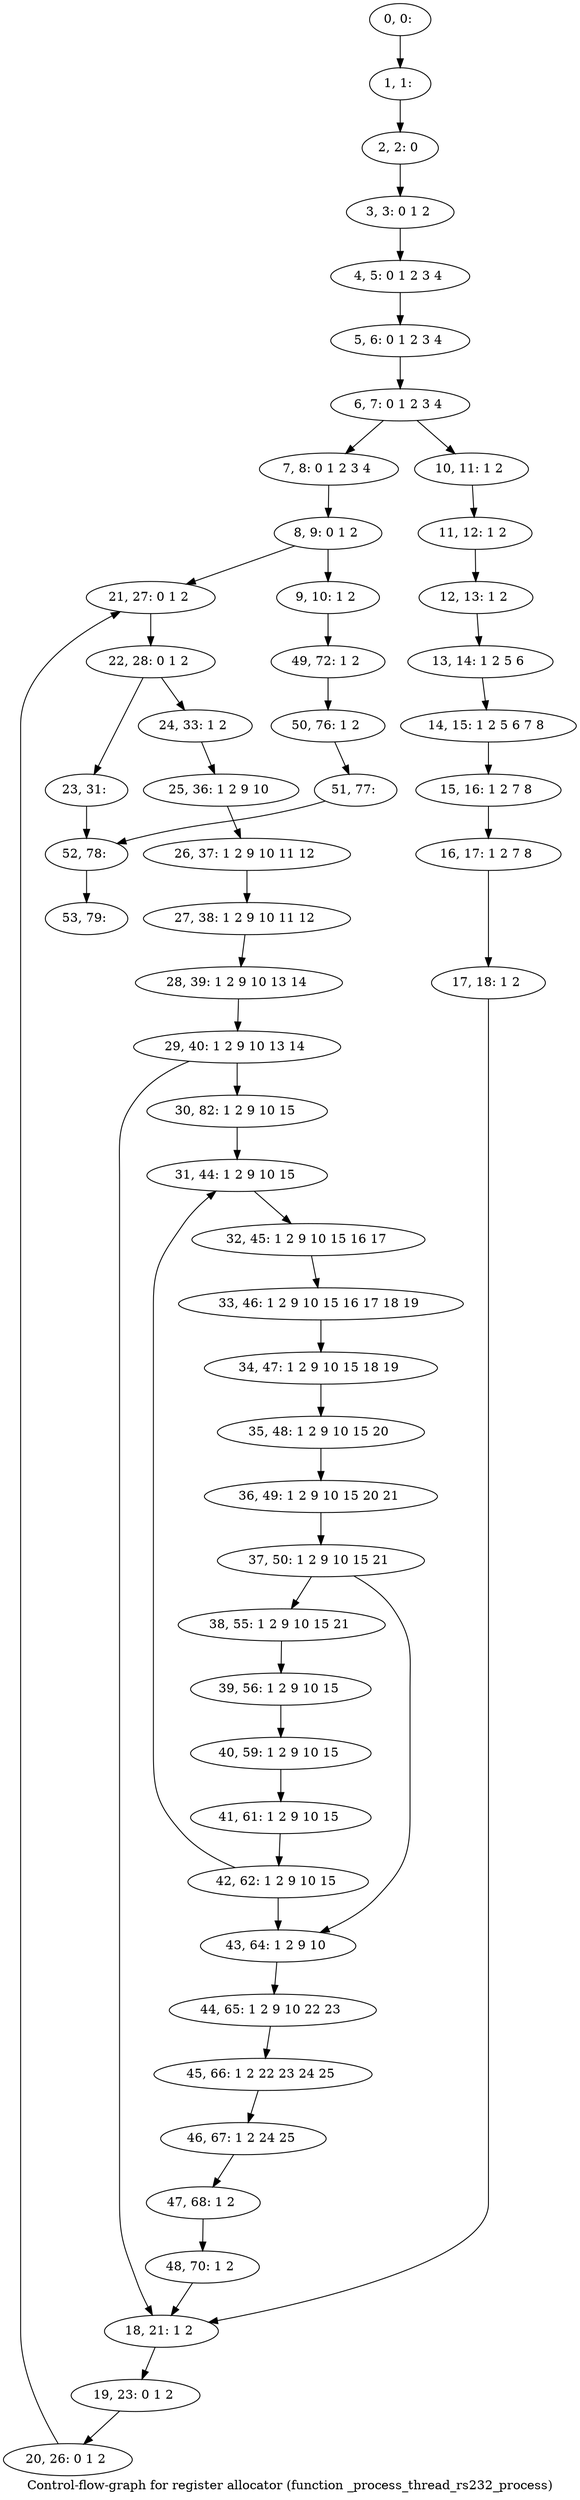 digraph G {
graph [label="Control-flow-graph for register allocator (function _process_thread_rs232_process)"]
0[label="0, 0: "];
1[label="1, 1: "];
2[label="2, 2: 0 "];
3[label="3, 3: 0 1 2 "];
4[label="4, 5: 0 1 2 3 4 "];
5[label="5, 6: 0 1 2 3 4 "];
6[label="6, 7: 0 1 2 3 4 "];
7[label="7, 8: 0 1 2 3 4 "];
8[label="8, 9: 0 1 2 "];
9[label="9, 10: 1 2 "];
10[label="10, 11: 1 2 "];
11[label="11, 12: 1 2 "];
12[label="12, 13: 1 2 "];
13[label="13, 14: 1 2 5 6 "];
14[label="14, 15: 1 2 5 6 7 8 "];
15[label="15, 16: 1 2 7 8 "];
16[label="16, 17: 1 2 7 8 "];
17[label="17, 18: 1 2 "];
18[label="18, 21: 1 2 "];
19[label="19, 23: 0 1 2 "];
20[label="20, 26: 0 1 2 "];
21[label="21, 27: 0 1 2 "];
22[label="22, 28: 0 1 2 "];
23[label="23, 31: "];
24[label="24, 33: 1 2 "];
25[label="25, 36: 1 2 9 10 "];
26[label="26, 37: 1 2 9 10 11 12 "];
27[label="27, 38: 1 2 9 10 11 12 "];
28[label="28, 39: 1 2 9 10 13 14 "];
29[label="29, 40: 1 2 9 10 13 14 "];
30[label="30, 82: 1 2 9 10 15 "];
31[label="31, 44: 1 2 9 10 15 "];
32[label="32, 45: 1 2 9 10 15 16 17 "];
33[label="33, 46: 1 2 9 10 15 16 17 18 19 "];
34[label="34, 47: 1 2 9 10 15 18 19 "];
35[label="35, 48: 1 2 9 10 15 20 "];
36[label="36, 49: 1 2 9 10 15 20 21 "];
37[label="37, 50: 1 2 9 10 15 21 "];
38[label="38, 55: 1 2 9 10 15 21 "];
39[label="39, 56: 1 2 9 10 15 "];
40[label="40, 59: 1 2 9 10 15 "];
41[label="41, 61: 1 2 9 10 15 "];
42[label="42, 62: 1 2 9 10 15 "];
43[label="43, 64: 1 2 9 10 "];
44[label="44, 65: 1 2 9 10 22 23 "];
45[label="45, 66: 1 2 22 23 24 25 "];
46[label="46, 67: 1 2 24 25 "];
47[label="47, 68: 1 2 "];
48[label="48, 70: 1 2 "];
49[label="49, 72: 1 2 "];
50[label="50, 76: 1 2 "];
51[label="51, 77: "];
52[label="52, 78: "];
53[label="53, 79: "];
0->1 ;
1->2 ;
2->3 ;
3->4 ;
4->5 ;
5->6 ;
6->7 ;
6->10 ;
7->8 ;
8->9 ;
8->21 ;
9->49 ;
10->11 ;
11->12 ;
12->13 ;
13->14 ;
14->15 ;
15->16 ;
16->17 ;
17->18 ;
18->19 ;
19->20 ;
20->21 ;
21->22 ;
22->23 ;
22->24 ;
23->52 ;
24->25 ;
25->26 ;
26->27 ;
27->28 ;
28->29 ;
29->30 ;
29->18 ;
30->31 ;
31->32 ;
32->33 ;
33->34 ;
34->35 ;
35->36 ;
36->37 ;
37->38 ;
37->43 ;
38->39 ;
39->40 ;
40->41 ;
41->42 ;
42->43 ;
42->31 ;
43->44 ;
44->45 ;
45->46 ;
46->47 ;
47->48 ;
48->18 ;
49->50 ;
50->51 ;
51->52 ;
52->53 ;
}
